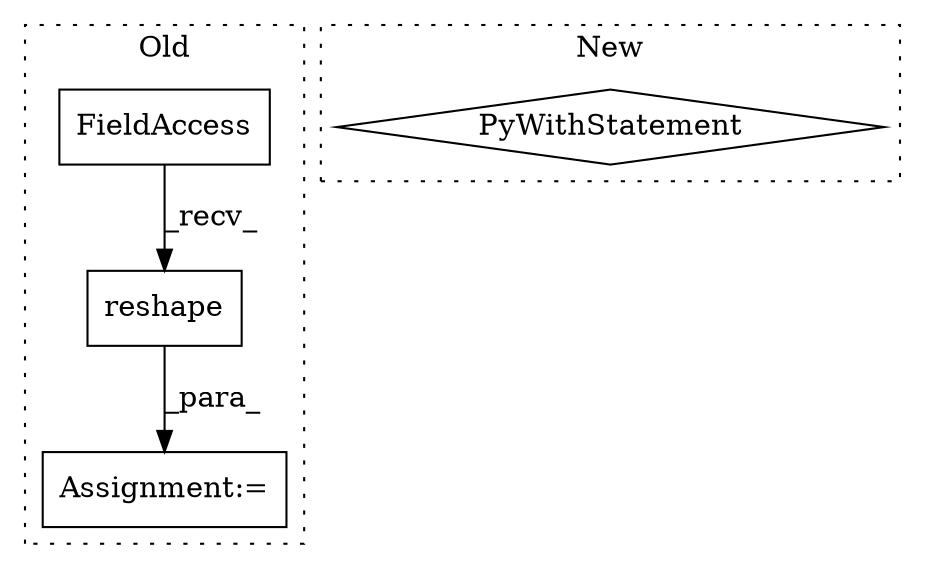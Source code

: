 digraph G {
subgraph cluster0 {
1 [label="reshape" a="32" s="15590,15622" l="8,1" shape="box"];
3 [label="Assignment:=" a="7" s="15848" l="10" shape="box"];
4 [label="FieldAccess" a="22" s="15569" l="10" shape="box"];
label = "Old";
style="dotted";
}
subgraph cluster1 {
2 [label="PyWithStatement" a="104" s="14604,14641" l="10,2" shape="diamond"];
label = "New";
style="dotted";
}
1 -> 3 [label="_para_"];
4 -> 1 [label="_recv_"];
}